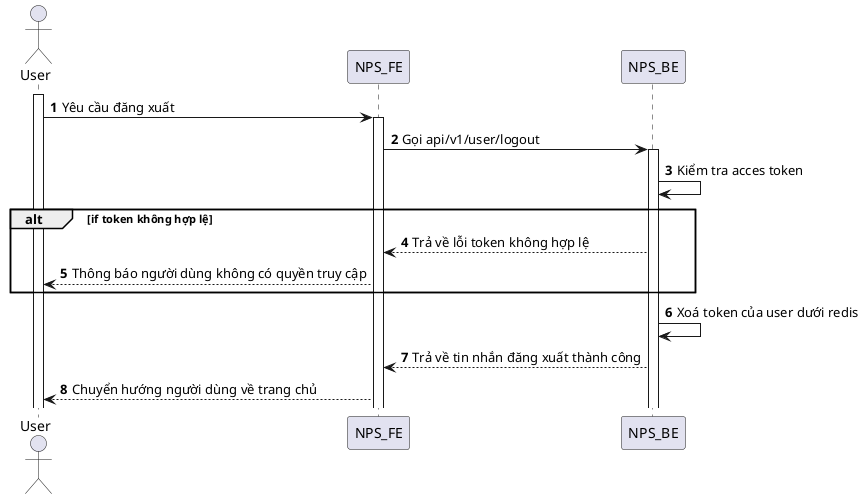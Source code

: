 @startuml
autonumber
actor User
activate User
User -> NPS_FE: Yêu cầu đăng xuất
activate NPS_FE
NPS_FE -> NPS_BE: Gọi api/v1/user/logout
activate NPS_BE
NPS_BE -> NPS_BE: Kiểm tra acces token 
alt if token không hợp lệ
NPS_BE --> NPS_FE: Trả về lỗi token không hợp lệ
NPS_FE --> User: Thông báo người dùng không có quyền truy cập
end
NPS_BE -> NPS_BE: Xoá token của user dưới redis
NPS_BE --> NPS_FE: Trả về tin nhắn đăng xuất thành công
NPS_FE --> User: Chuyển hướng người dùng về trang chủ
@enduml